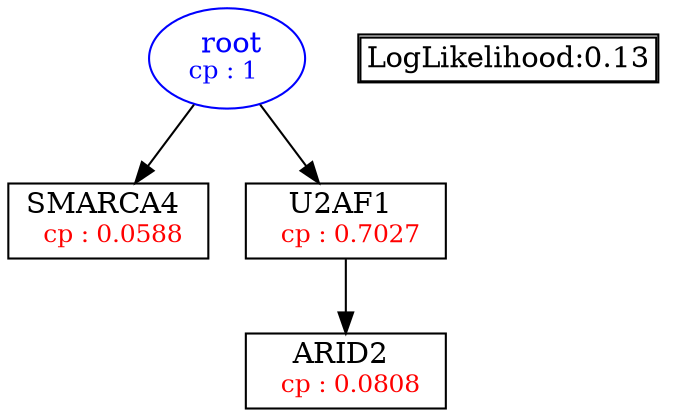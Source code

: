 digraph tree {
    "root" [label=<<font color='Blue'> root</font><br/><font color='Blue' POINT-SIZE='12'>cp : 1 </font>>, shape=oval, color=Blue];
    "S2" [label =<SMARCA4 <br/> <font color='Red' POINT-SIZE='12'> cp : 0.0588 </font>>, shape=box];
    "S3" [label =<U2AF1 <br/> <font color='Red' POINT-SIZE='12'> cp : 0.7027 </font>>, shape=box];
    "S1" [label =<ARID2 <br/> <font color='Red' POINT-SIZE='12'> cp : 0.0808 </font>>, shape=box];
    "root" -> "S2";
    "root" -> "S3";
    "S3" -> "S1";

    node[shape=plaintext]
    fontsize="10"
    struct1 [label=
    <<TABLE BORDER="1" CELLBORDER="1" CELLSPACING="0" >
    <TR><TD ALIGN="LEFT">LogLikelihood:0.13</TD></TR>
    </TABLE>>];

}
